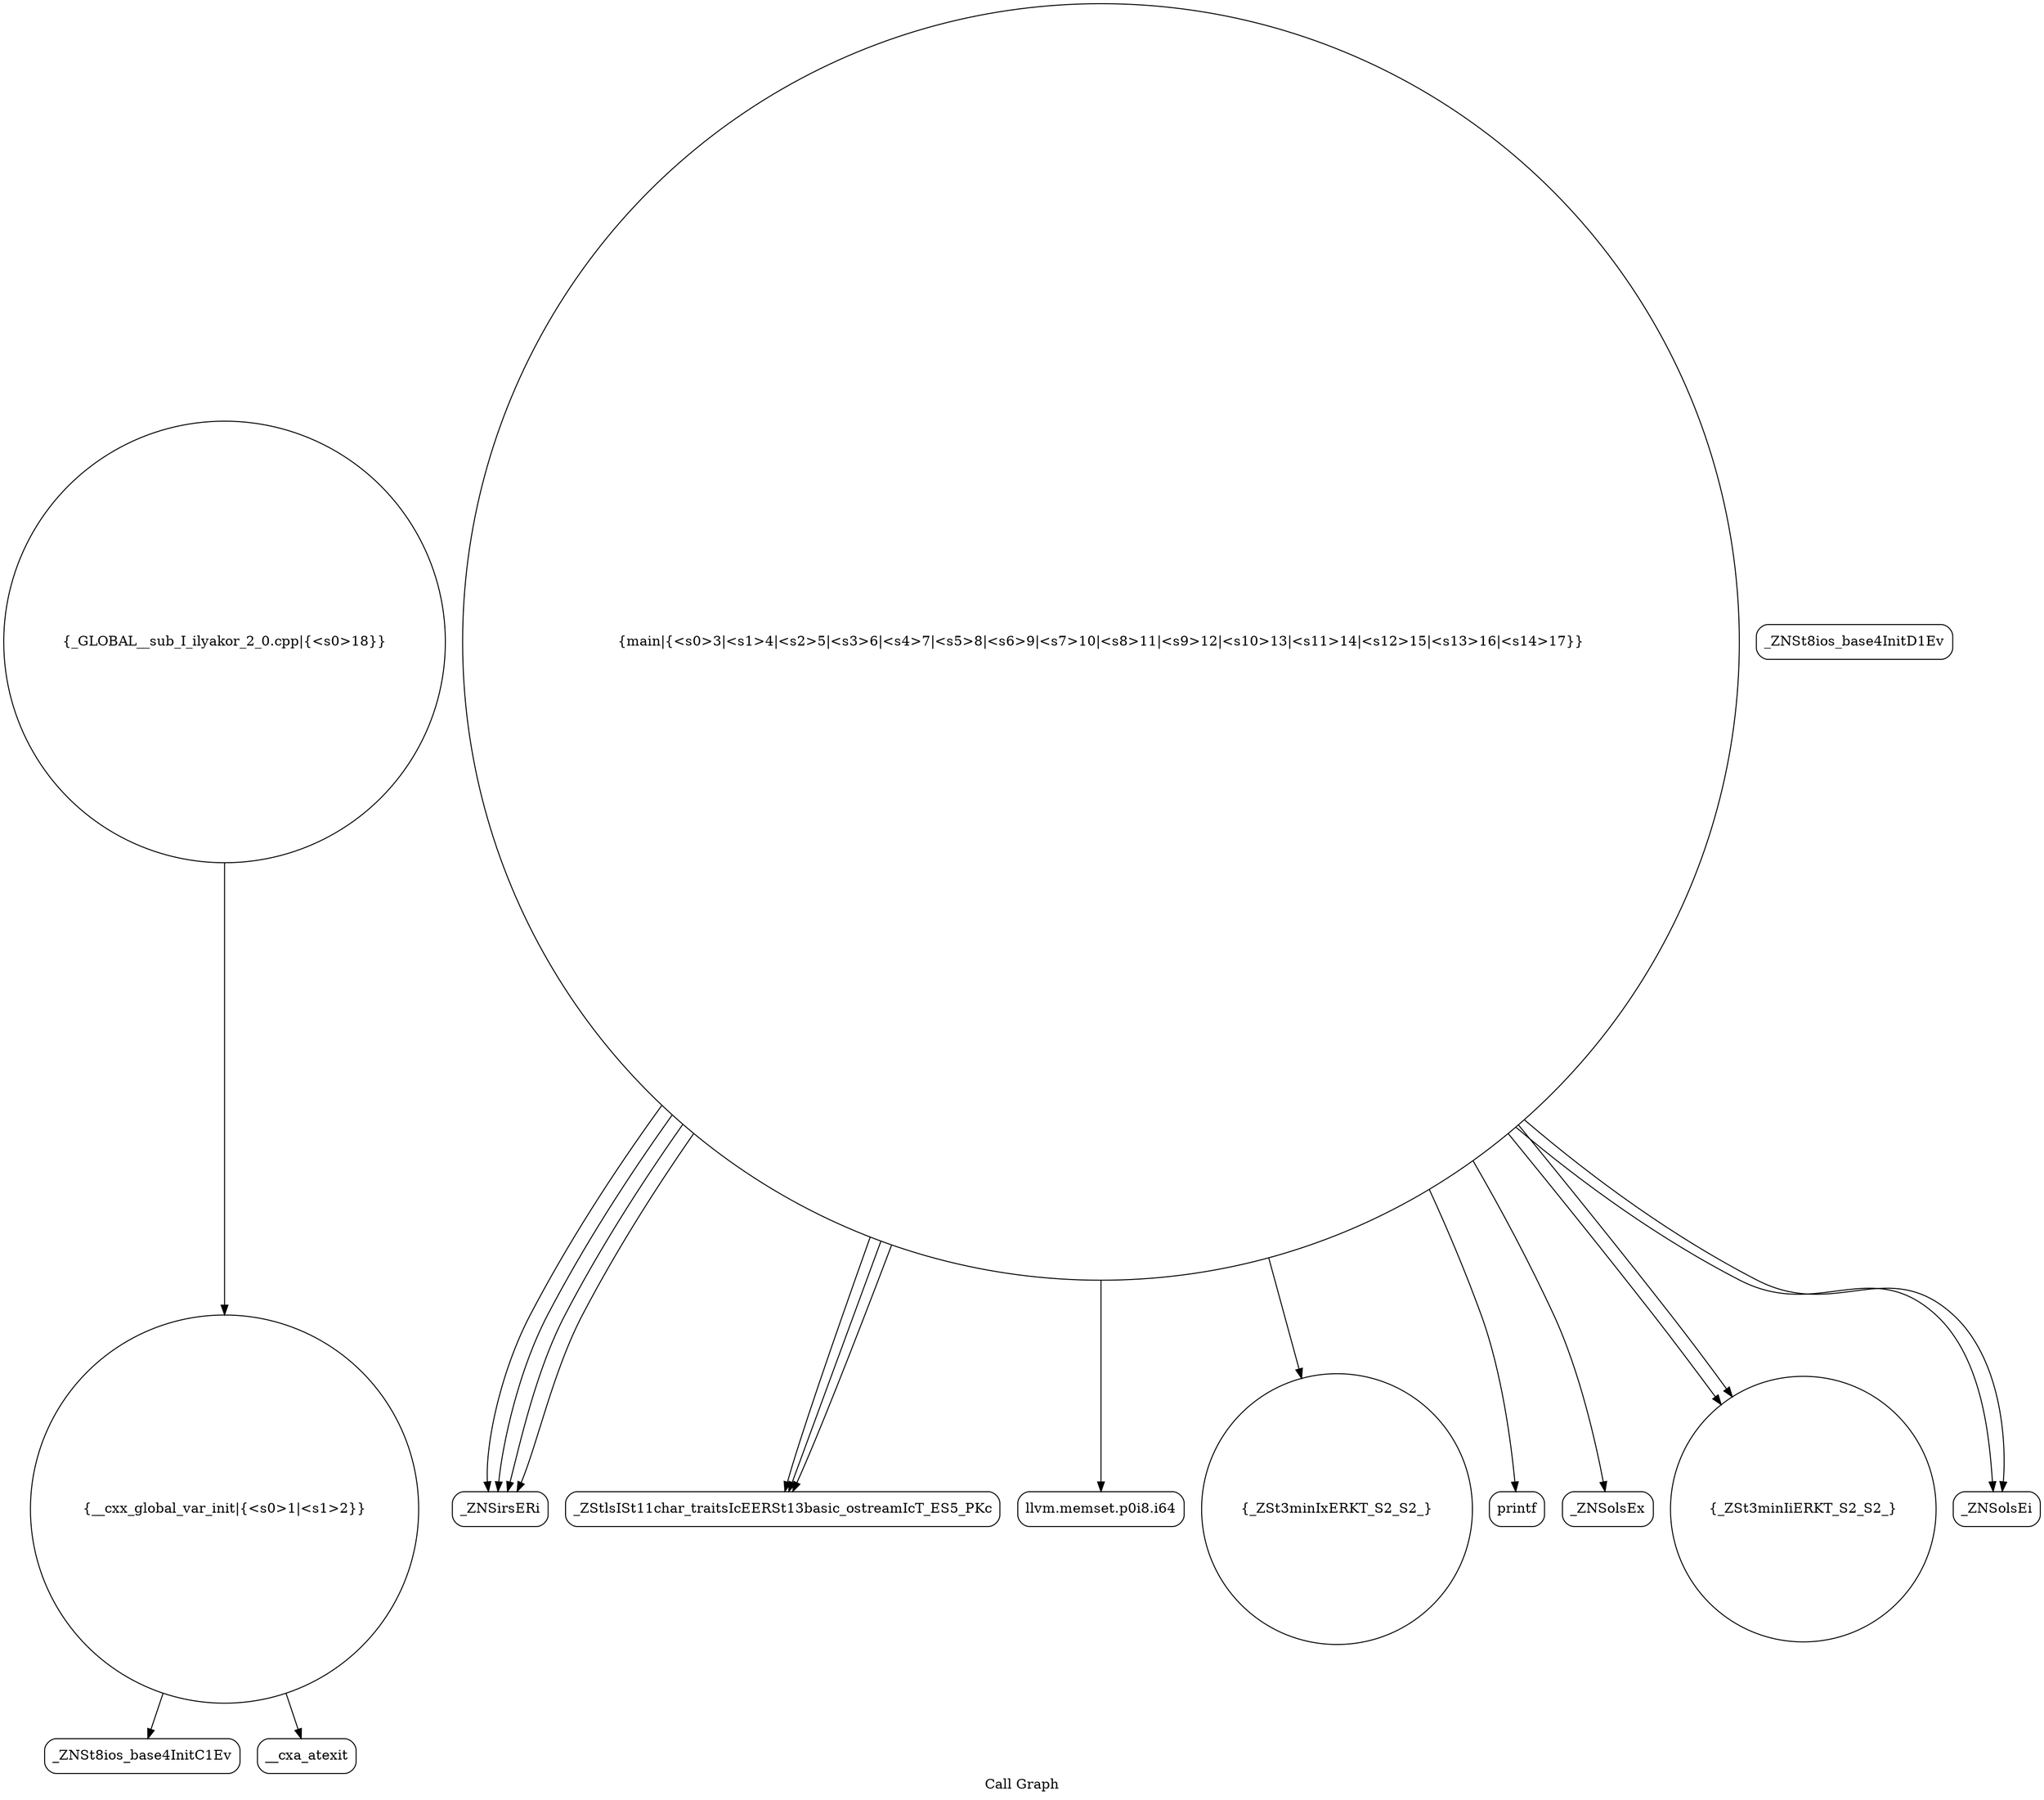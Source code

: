 digraph "Call Graph" {
	label="Call Graph";

	Node0x55f84c3b4820 [shape=record,shape=circle,label="{__cxx_global_var_init|{<s0>1|<s1>2}}"];
	Node0x55f84c3b4820:s0 -> Node0x55f84c3b4cb0[color=black];
	Node0x55f84c3b4820:s1 -> Node0x55f84c3b4db0[color=black];
	Node0x55f84c3b4fb0 [shape=record,shape=Mrecord,label="{_ZNSirsERi}"];
	Node0x55f84c3b4d30 [shape=record,shape=Mrecord,label="{_ZNSt8ios_base4InitD1Ev}"];
	Node0x55f84c3b50b0 [shape=record,shape=Mrecord,label="{_ZStlsISt11char_traitsIcEERSt13basic_ostreamIcT_ES5_PKc}"];
	Node0x55f84c3b4e30 [shape=record,shape=circle,label="{main|{<s0>3|<s1>4|<s2>5|<s3>6|<s4>7|<s5>8|<s6>9|<s7>10|<s8>11|<s9>12|<s10>13|<s11>14|<s12>15|<s13>16|<s14>17}}"];
	Node0x55f84c3b4e30:s0 -> Node0x55f84c3b4eb0[color=black];
	Node0x55f84c3b4e30:s1 -> Node0x55f84c3b4f30[color=black];
	Node0x55f84c3b4e30:s2 -> Node0x55f84c3b4fb0[color=black];
	Node0x55f84c3b4e30:s3 -> Node0x55f84c3b4fb0[color=black];
	Node0x55f84c3b4e30:s4 -> Node0x55f84c3b4fb0[color=black];
	Node0x55f84c3b4e30:s5 -> Node0x55f84c3b4fb0[color=black];
	Node0x55f84c3b4e30:s6 -> Node0x55f84c3b5030[color=black];
	Node0x55f84c3b4e30:s7 -> Node0x55f84c3b5130[color=black];
	Node0x55f84c3b4e30:s8 -> Node0x55f84c3b50b0[color=black];
	Node0x55f84c3b4e30:s9 -> Node0x55f84c3b51b0[color=black];
	Node0x55f84c3b4e30:s10 -> Node0x55f84c3b51b0[color=black];
	Node0x55f84c3b4e30:s11 -> Node0x55f84c3b5230[color=black];
	Node0x55f84c3b4e30:s12 -> Node0x55f84c3b50b0[color=black];
	Node0x55f84c3b4e30:s13 -> Node0x55f84c3b5230[color=black];
	Node0x55f84c3b4e30:s14 -> Node0x55f84c3b50b0[color=black];
	Node0x55f84c3b51b0 [shape=record,shape=circle,label="{_ZSt3minIiERKT_S2_S2_}"];
	Node0x55f84c3b4f30 [shape=record,shape=circle,label="{_ZSt3minIxERKT_S2_S2_}"];
	Node0x55f84c3b52b0 [shape=record,shape=circle,label="{_GLOBAL__sub_I_ilyakor_2_0.cpp|{<s0>18}}"];
	Node0x55f84c3b52b0:s0 -> Node0x55f84c3b4820[color=black];
	Node0x55f84c3b4cb0 [shape=record,shape=Mrecord,label="{_ZNSt8ios_base4InitC1Ev}"];
	Node0x55f84c3b5030 [shape=record,shape=Mrecord,label="{printf}"];
	Node0x55f84c3b4db0 [shape=record,shape=Mrecord,label="{__cxa_atexit}"];
	Node0x55f84c3b5130 [shape=record,shape=Mrecord,label="{_ZNSolsEx}"];
	Node0x55f84c3b4eb0 [shape=record,shape=Mrecord,label="{llvm.memset.p0i8.i64}"];
	Node0x55f84c3b5230 [shape=record,shape=Mrecord,label="{_ZNSolsEi}"];
}
